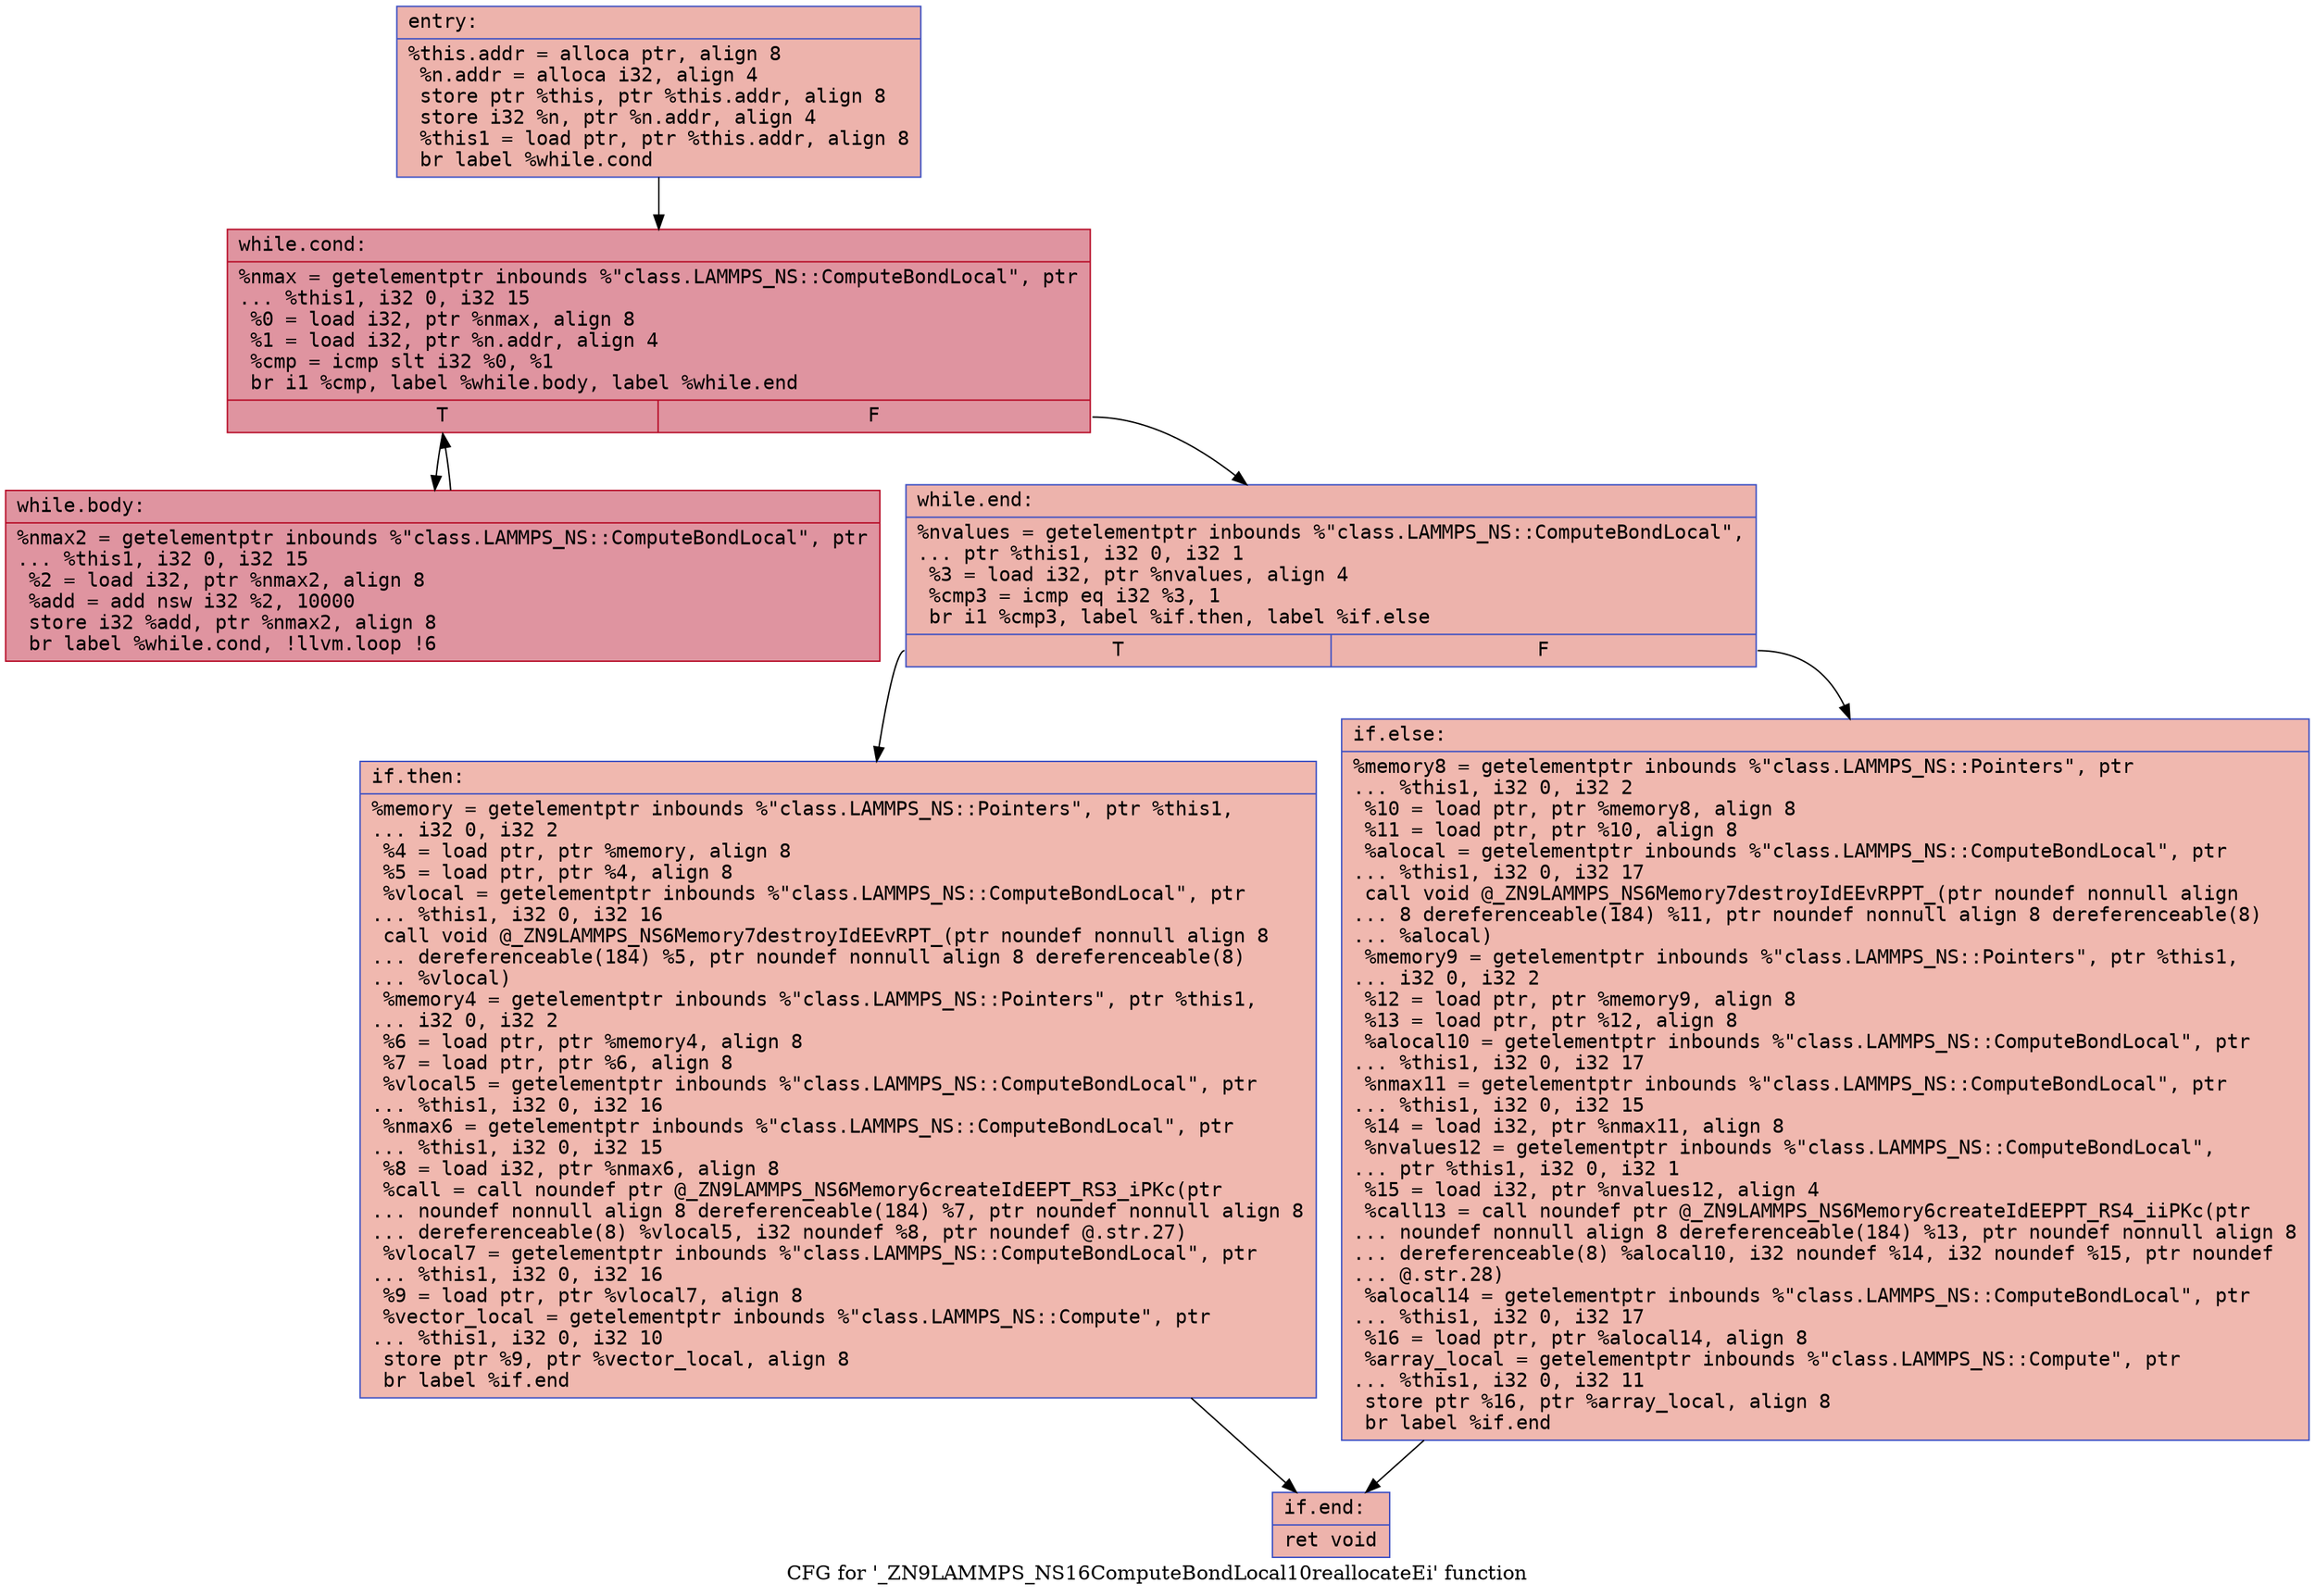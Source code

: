 digraph "CFG for '_ZN9LAMMPS_NS16ComputeBondLocal10reallocateEi' function" {
	label="CFG for '_ZN9LAMMPS_NS16ComputeBondLocal10reallocateEi' function";

	Node0x55902b444cd0 [shape=record,color="#3d50c3ff", style=filled, fillcolor="#d6524470" fontname="Courier",label="{entry:\l|  %this.addr = alloca ptr, align 8\l  %n.addr = alloca i32, align 4\l  store ptr %this, ptr %this.addr, align 8\l  store i32 %n, ptr %n.addr, align 4\l  %this1 = load ptr, ptr %this.addr, align 8\l  br label %while.cond\l}"];
	Node0x55902b444cd0 -> Node0x55902b444fb0[tooltip="entry -> while.cond\nProbability 100.00%" ];
	Node0x55902b444fb0 [shape=record,color="#b70d28ff", style=filled, fillcolor="#b70d2870" fontname="Courier",label="{while.cond:\l|  %nmax = getelementptr inbounds %\"class.LAMMPS_NS::ComputeBondLocal\", ptr\l... %this1, i32 0, i32 15\l  %0 = load i32, ptr %nmax, align 8\l  %1 = load i32, ptr %n.addr, align 4\l  %cmp = icmp slt i32 %0, %1\l  br i1 %cmp, label %while.body, label %while.end\l|{<s0>T|<s1>F}}"];
	Node0x55902b444fb0:s0 -> Node0x55902b445330[tooltip="while.cond -> while.body\nProbability 96.88%" ];
	Node0x55902b444fb0:s1 -> Node0x55902b4453b0[tooltip="while.cond -> while.end\nProbability 3.12%" ];
	Node0x55902b445330 [shape=record,color="#b70d28ff", style=filled, fillcolor="#b70d2870" fontname="Courier",label="{while.body:\l|  %nmax2 = getelementptr inbounds %\"class.LAMMPS_NS::ComputeBondLocal\", ptr\l... %this1, i32 0, i32 15\l  %2 = load i32, ptr %nmax2, align 8\l  %add = add nsw i32 %2, 10000\l  store i32 %add, ptr %nmax2, align 8\l  br label %while.cond, !llvm.loop !6\l}"];
	Node0x55902b445330 -> Node0x55902b444fb0[tooltip="while.body -> while.cond\nProbability 100.00%" ];
	Node0x55902b4453b0 [shape=record,color="#3d50c3ff", style=filled, fillcolor="#d6524470" fontname="Courier",label="{while.end:\l|  %nvalues = getelementptr inbounds %\"class.LAMMPS_NS::ComputeBondLocal\",\l... ptr %this1, i32 0, i32 1\l  %3 = load i32, ptr %nvalues, align 4\l  %cmp3 = icmp eq i32 %3, 1\l  br i1 %cmp3, label %if.then, label %if.else\l|{<s0>T|<s1>F}}"];
	Node0x55902b4453b0:s0 -> Node0x55902b445cb0[tooltip="while.end -> if.then\nProbability 50.00%" ];
	Node0x55902b4453b0:s1 -> Node0x55902b445d20[tooltip="while.end -> if.else\nProbability 50.00%" ];
	Node0x55902b445cb0 [shape=record,color="#3d50c3ff", style=filled, fillcolor="#dc5d4a70" fontname="Courier",label="{if.then:\l|  %memory = getelementptr inbounds %\"class.LAMMPS_NS::Pointers\", ptr %this1,\l... i32 0, i32 2\l  %4 = load ptr, ptr %memory, align 8\l  %5 = load ptr, ptr %4, align 8\l  %vlocal = getelementptr inbounds %\"class.LAMMPS_NS::ComputeBondLocal\", ptr\l... %this1, i32 0, i32 16\l  call void @_ZN9LAMMPS_NS6Memory7destroyIdEEvRPT_(ptr noundef nonnull align 8\l... dereferenceable(184) %5, ptr noundef nonnull align 8 dereferenceable(8)\l... %vlocal)\l  %memory4 = getelementptr inbounds %\"class.LAMMPS_NS::Pointers\", ptr %this1,\l... i32 0, i32 2\l  %6 = load ptr, ptr %memory4, align 8\l  %7 = load ptr, ptr %6, align 8\l  %vlocal5 = getelementptr inbounds %\"class.LAMMPS_NS::ComputeBondLocal\", ptr\l... %this1, i32 0, i32 16\l  %nmax6 = getelementptr inbounds %\"class.LAMMPS_NS::ComputeBondLocal\", ptr\l... %this1, i32 0, i32 15\l  %8 = load i32, ptr %nmax6, align 8\l  %call = call noundef ptr @_ZN9LAMMPS_NS6Memory6createIdEEPT_RS3_iPKc(ptr\l... noundef nonnull align 8 dereferenceable(184) %7, ptr noundef nonnull align 8\l... dereferenceable(8) %vlocal5, i32 noundef %8, ptr noundef @.str.27)\l  %vlocal7 = getelementptr inbounds %\"class.LAMMPS_NS::ComputeBondLocal\", ptr\l... %this1, i32 0, i32 16\l  %9 = load ptr, ptr %vlocal7, align 8\l  %vector_local = getelementptr inbounds %\"class.LAMMPS_NS::Compute\", ptr\l... %this1, i32 0, i32 10\l  store ptr %9, ptr %vector_local, align 8\l  br label %if.end\l}"];
	Node0x55902b445cb0 -> Node0x55902b4457c0[tooltip="if.then -> if.end\nProbability 100.00%" ];
	Node0x55902b445d20 [shape=record,color="#3d50c3ff", style=filled, fillcolor="#dc5d4a70" fontname="Courier",label="{if.else:\l|  %memory8 = getelementptr inbounds %\"class.LAMMPS_NS::Pointers\", ptr\l... %this1, i32 0, i32 2\l  %10 = load ptr, ptr %memory8, align 8\l  %11 = load ptr, ptr %10, align 8\l  %alocal = getelementptr inbounds %\"class.LAMMPS_NS::ComputeBondLocal\", ptr\l... %this1, i32 0, i32 17\l  call void @_ZN9LAMMPS_NS6Memory7destroyIdEEvRPPT_(ptr noundef nonnull align\l... 8 dereferenceable(184) %11, ptr noundef nonnull align 8 dereferenceable(8)\l... %alocal)\l  %memory9 = getelementptr inbounds %\"class.LAMMPS_NS::Pointers\", ptr %this1,\l... i32 0, i32 2\l  %12 = load ptr, ptr %memory9, align 8\l  %13 = load ptr, ptr %12, align 8\l  %alocal10 = getelementptr inbounds %\"class.LAMMPS_NS::ComputeBondLocal\", ptr\l... %this1, i32 0, i32 17\l  %nmax11 = getelementptr inbounds %\"class.LAMMPS_NS::ComputeBondLocal\", ptr\l... %this1, i32 0, i32 15\l  %14 = load i32, ptr %nmax11, align 8\l  %nvalues12 = getelementptr inbounds %\"class.LAMMPS_NS::ComputeBondLocal\",\l... ptr %this1, i32 0, i32 1\l  %15 = load i32, ptr %nvalues12, align 4\l  %call13 = call noundef ptr @_ZN9LAMMPS_NS6Memory6createIdEEPPT_RS4_iiPKc(ptr\l... noundef nonnull align 8 dereferenceable(184) %13, ptr noundef nonnull align 8\l... dereferenceable(8) %alocal10, i32 noundef %14, i32 noundef %15, ptr noundef\l... @.str.28)\l  %alocal14 = getelementptr inbounds %\"class.LAMMPS_NS::ComputeBondLocal\", ptr\l... %this1, i32 0, i32 17\l  %16 = load ptr, ptr %alocal14, align 8\l  %array_local = getelementptr inbounds %\"class.LAMMPS_NS::Compute\", ptr\l... %this1, i32 0, i32 11\l  store ptr %16, ptr %array_local, align 8\l  br label %if.end\l}"];
	Node0x55902b445d20 -> Node0x55902b4457c0[tooltip="if.else -> if.end\nProbability 100.00%" ];
	Node0x55902b4457c0 [shape=record,color="#3d50c3ff", style=filled, fillcolor="#d6524470" fontname="Courier",label="{if.end:\l|  ret void\l}"];
}
